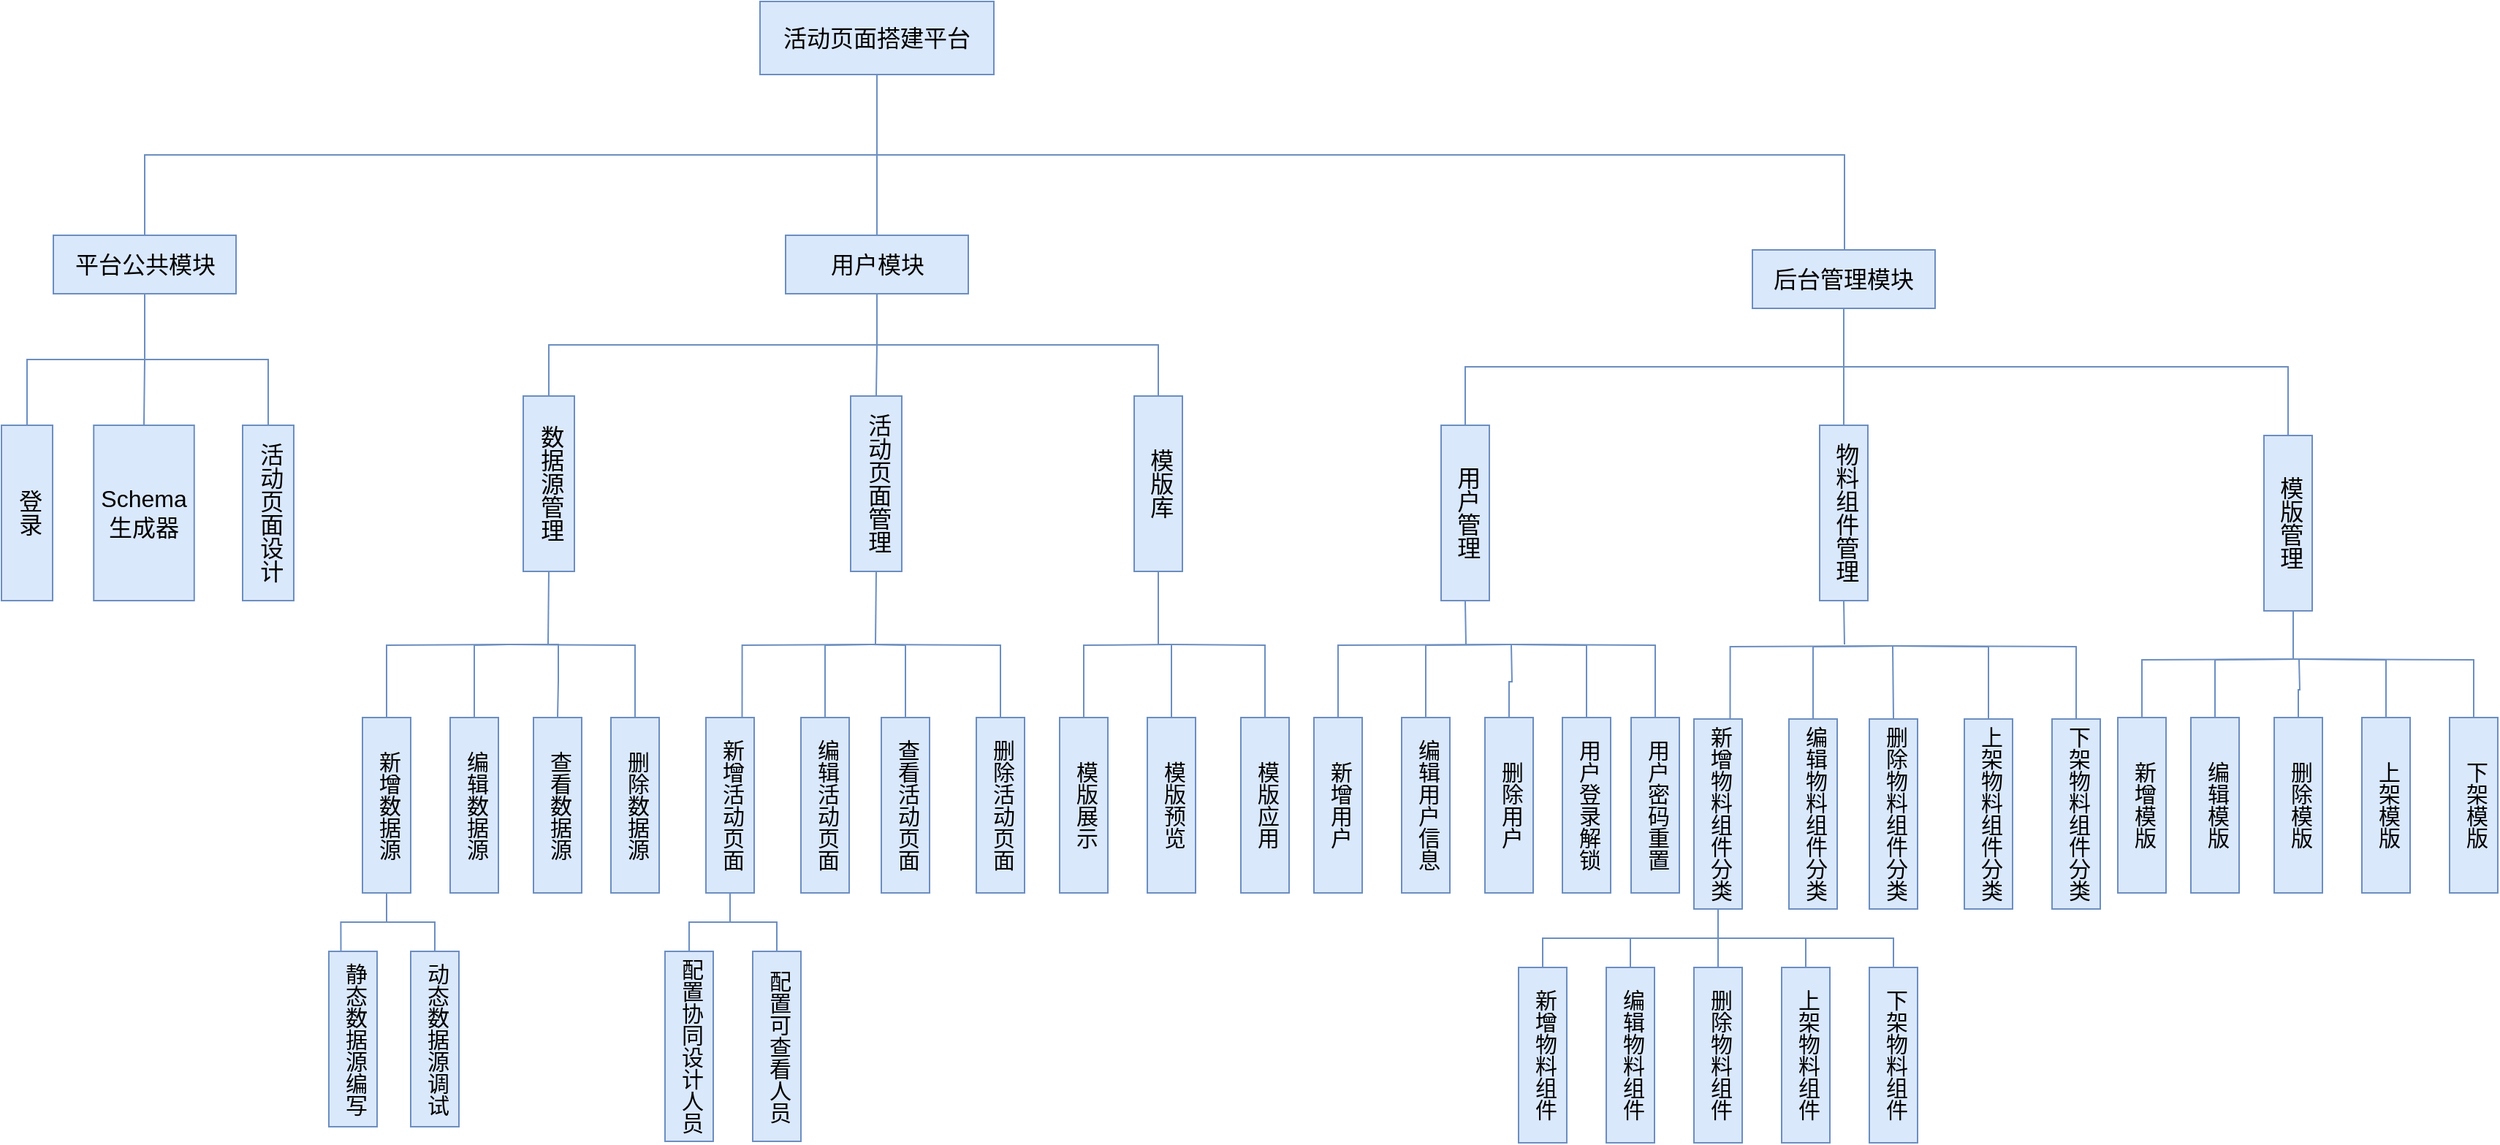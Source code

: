 <mxfile version="24.7.12">
  <diagram name="第 1 页" id="72ZHC42JVb6v5-2pjBy6">
    <mxGraphModel dx="2901" dy="3483" grid="1" gridSize="10" guides="1" tooltips="1" connect="1" arrows="1" fold="1" page="1" pageScale="1" pageWidth="827" pageHeight="1169" math="0" shadow="0">
      <root>
        <mxCell id="0" />
        <mxCell id="1" parent="0" />
        <mxCell id="pIB-OUyVMnTZojbpDNxz-1" style="edgeStyle=orthogonalEdgeStyle;rounded=0;orthogonalLoop=1;jettySize=auto;html=1;exitX=0.5;exitY=1;exitDx=0;exitDy=0;entryX=0.5;entryY=0;entryDx=0;entryDy=0;endArrow=none;endFill=0;fontSize=16;fillColor=#dae8fc;strokeColor=#6c8ebf;" parent="1" source="pIB-OUyVMnTZojbpDNxz-4" target="pIB-OUyVMnTZojbpDNxz-8" edge="1">
          <mxGeometry relative="1" as="geometry" />
        </mxCell>
        <mxCell id="pIB-OUyVMnTZojbpDNxz-2" style="edgeStyle=orthogonalEdgeStyle;rounded=0;orthogonalLoop=1;jettySize=auto;html=1;exitX=0.5;exitY=1;exitDx=0;exitDy=0;endArrow=none;endFill=0;fontSize=16;fillColor=#dae8fc;strokeColor=#6c8ebf;" parent="1" edge="1">
          <mxGeometry relative="1" as="geometry">
            <mxPoint x="441" y="-1995" as="sourcePoint" />
            <mxPoint x="1103" y="-1875" as="targetPoint" />
            <Array as="points">
              <mxPoint x="441" y="-1945" />
              <mxPoint x="1103" y="-1945" />
            </Array>
          </mxGeometry>
        </mxCell>
        <mxCell id="pIB-OUyVMnTZojbpDNxz-3" style="edgeStyle=orthogonalEdgeStyle;rounded=0;orthogonalLoop=1;jettySize=auto;html=1;exitX=0.5;exitY=1;exitDx=0;exitDy=0;entryX=0.5;entryY=0;entryDx=0;entryDy=0;endArrow=none;endFill=0;fontSize=16;fillColor=#dae8fc;strokeColor=#6c8ebf;" parent="1" source="pIB-OUyVMnTZojbpDNxz-4" target="pIB-OUyVMnTZojbpDNxz-17" edge="1">
          <mxGeometry relative="1" as="geometry" />
        </mxCell>
        <mxCell id="pIB-OUyVMnTZojbpDNxz-4" value="&lt;font style=&quot;font-size: 16px;&quot;&gt;活动页面搭建平台&lt;/font&gt;" style="rounded=0;whiteSpace=wrap;html=1;fontSize=16;fillColor=#dae8fc;strokeColor=#6c8ebf;" parent="1" vertex="1">
          <mxGeometry x="361" y="-2050" width="160" height="50" as="geometry" />
        </mxCell>
        <mxCell id="pIB-OUyVMnTZojbpDNxz-5" style="edgeStyle=orthogonalEdgeStyle;rounded=0;orthogonalLoop=1;jettySize=auto;html=1;exitX=0.5;exitY=1;exitDx=0;exitDy=0;entryX=0.5;entryY=0;entryDx=0;entryDy=0;endArrow=none;endFill=0;fontSize=16;fillColor=#dae8fc;strokeColor=#6c8ebf;" parent="1" source="pIB-OUyVMnTZojbpDNxz-8" target="pIB-OUyVMnTZojbpDNxz-18" edge="1">
          <mxGeometry relative="1" as="geometry" />
        </mxCell>
        <mxCell id="pIB-OUyVMnTZojbpDNxz-6" style="edgeStyle=orthogonalEdgeStyle;rounded=0;orthogonalLoop=1;jettySize=auto;html=1;exitX=0.5;exitY=1;exitDx=0;exitDy=0;entryX=0.5;entryY=0;entryDx=0;entryDy=0;endArrow=none;endFill=0;fontSize=16;fillColor=#dae8fc;strokeColor=#6c8ebf;" parent="1" source="pIB-OUyVMnTZojbpDNxz-8" target="pIB-OUyVMnTZojbpDNxz-19" edge="1">
          <mxGeometry relative="1" as="geometry" />
        </mxCell>
        <mxCell id="pIB-OUyVMnTZojbpDNxz-7" style="edgeStyle=orthogonalEdgeStyle;rounded=0;orthogonalLoop=1;jettySize=auto;html=1;exitX=0.5;exitY=1;exitDx=0;exitDy=0;entryX=0.5;entryY=0;entryDx=0;entryDy=0;endArrow=none;endFill=0;fontSize=16;fillColor=#dae8fc;strokeColor=#6c8ebf;" parent="1" source="pIB-OUyVMnTZojbpDNxz-8" target="pIB-OUyVMnTZojbpDNxz-20" edge="1">
          <mxGeometry relative="1" as="geometry" />
        </mxCell>
        <mxCell id="pIB-OUyVMnTZojbpDNxz-8" value="用户模块" style="rounded=0;whiteSpace=wrap;html=1;fontSize=16;fillColor=#dae8fc;strokeColor=#6c8ebf;" parent="1" vertex="1">
          <mxGeometry x="378.5" y="-1890" width="125" height="40" as="geometry" />
        </mxCell>
        <mxCell id="pIB-OUyVMnTZojbpDNxz-9" style="edgeStyle=orthogonalEdgeStyle;rounded=0;orthogonalLoop=1;jettySize=auto;html=1;exitX=0.5;exitY=1;exitDx=0;exitDy=0;entryX=0.5;entryY=0;entryDx=0;entryDy=0;endArrow=none;endFill=0;fontSize=16;fillColor=#dae8fc;strokeColor=#6c8ebf;" parent="1" source="pIB-OUyVMnTZojbpDNxz-12" target="pIB-OUyVMnTZojbpDNxz-22" edge="1">
          <mxGeometry relative="1" as="geometry" />
        </mxCell>
        <mxCell id="pIB-OUyVMnTZojbpDNxz-10" style="edgeStyle=orthogonalEdgeStyle;rounded=0;orthogonalLoop=1;jettySize=auto;html=1;exitX=0.5;exitY=1;exitDx=0;exitDy=0;entryX=0.5;entryY=0;entryDx=0;entryDy=0;endArrow=none;endFill=0;fontSize=16;fillColor=#dae8fc;strokeColor=#6c8ebf;" parent="1" source="pIB-OUyVMnTZojbpDNxz-12" target="pIB-OUyVMnTZojbpDNxz-23" edge="1">
          <mxGeometry relative="1" as="geometry" />
        </mxCell>
        <mxCell id="pIB-OUyVMnTZojbpDNxz-11" style="edgeStyle=orthogonalEdgeStyle;rounded=0;orthogonalLoop=1;jettySize=auto;html=1;exitX=0.5;exitY=1;exitDx=0;exitDy=0;entryX=0.5;entryY=0;entryDx=0;entryDy=0;endArrow=none;endFill=0;fontSize=16;fillColor=#dae8fc;strokeColor=#6c8ebf;" parent="1" source="pIB-OUyVMnTZojbpDNxz-12" target="pIB-OUyVMnTZojbpDNxz-24" edge="1">
          <mxGeometry relative="1" as="geometry">
            <Array as="points">
              <mxPoint x="1103" y="-1800" />
              <mxPoint x="1407" y="-1800" />
            </Array>
          </mxGeometry>
        </mxCell>
        <mxCell id="pIB-OUyVMnTZojbpDNxz-12" value="后台管理模块" style="rounded=0;whiteSpace=wrap;html=1;fontSize=16;fillColor=#dae8fc;strokeColor=#6c8ebf;" parent="1" vertex="1">
          <mxGeometry x="1040" y="-1880" width="125" height="40" as="geometry" />
        </mxCell>
        <mxCell id="pIB-OUyVMnTZojbpDNxz-13" style="edgeStyle=orthogonalEdgeStyle;rounded=0;orthogonalLoop=1;jettySize=auto;html=1;exitX=0.5;exitY=1;exitDx=0;exitDy=0;endArrow=none;endFill=0;fontSize=16;fillColor=#dae8fc;strokeColor=#6c8ebf;" parent="1" source="pIB-OUyVMnTZojbpDNxz-17" target="pIB-OUyVMnTZojbpDNxz-25" edge="1">
          <mxGeometry relative="1" as="geometry" />
        </mxCell>
        <mxCell id="pIB-OUyVMnTZojbpDNxz-14" style="edgeStyle=orthogonalEdgeStyle;rounded=0;orthogonalLoop=1;jettySize=auto;html=1;exitX=0.5;exitY=1;exitDx=0;exitDy=0;entryX=0.5;entryY=0;entryDx=0;entryDy=0;endArrow=none;endFill=0;fontSize=16;fillColor=#dae8fc;strokeColor=#6c8ebf;" parent="1" source="pIB-OUyVMnTZojbpDNxz-17" target="pIB-OUyVMnTZojbpDNxz-26" edge="1">
          <mxGeometry relative="1" as="geometry" />
        </mxCell>
        <mxCell id="pIB-OUyVMnTZojbpDNxz-15" style="edgeStyle=orthogonalEdgeStyle;rounded=0;orthogonalLoop=1;jettySize=auto;html=1;exitX=0.5;exitY=1;exitDx=0;exitDy=0;endArrow=none;endFill=0;fontSize=16;fillColor=#dae8fc;strokeColor=#6c8ebf;" parent="1" source="pIB-OUyVMnTZojbpDNxz-17" target="pIB-OUyVMnTZojbpDNxz-21" edge="1">
          <mxGeometry relative="1" as="geometry" />
        </mxCell>
        <mxCell id="pIB-OUyVMnTZojbpDNxz-17" value="平台公共模块" style="rounded=0;whiteSpace=wrap;html=1;fontSize=16;fillColor=#dae8fc;strokeColor=#6c8ebf;" parent="1" vertex="1">
          <mxGeometry x="-122.5" y="-1890" width="125" height="40" as="geometry" />
        </mxCell>
        <mxCell id="pIB-OUyVMnTZojbpDNxz-62" style="edgeStyle=orthogonalEdgeStyle;rounded=0;orthogonalLoop=1;jettySize=auto;html=1;exitX=0.5;exitY=1;exitDx=0;exitDy=0;endArrow=none;endFill=0;fillColor=#dae8fc;strokeColor=#6c8ebf;" parent="1" source="pIB-OUyVMnTZojbpDNxz-18" edge="1">
          <mxGeometry relative="1" as="geometry">
            <mxPoint x="216" y="-1610" as="targetPoint" />
          </mxGeometry>
        </mxCell>
        <mxCell id="pIB-OUyVMnTZojbpDNxz-18" value="数据源管理" style="rounded=0;whiteSpace=wrap;html=1;verticalAlign=middle;align=center;labelPosition=center;verticalLabelPosition=middle;textDirection=vertical-rl;fontSize=16;fillColor=#dae8fc;strokeColor=#6c8ebf;" parent="1" vertex="1">
          <mxGeometry x="199" y="-1780" width="35" height="120" as="geometry" />
        </mxCell>
        <mxCell id="pIB-OUyVMnTZojbpDNxz-61" style="edgeStyle=orthogonalEdgeStyle;rounded=0;orthogonalLoop=1;jettySize=auto;html=1;exitX=0.5;exitY=1;exitDx=0;exitDy=0;endArrow=none;endFill=0;fillColor=#dae8fc;strokeColor=#6c8ebf;" parent="1" source="pIB-OUyVMnTZojbpDNxz-19" edge="1">
          <mxGeometry relative="1" as="geometry">
            <mxPoint x="440" y="-1610" as="targetPoint" />
          </mxGeometry>
        </mxCell>
        <mxCell id="pIB-OUyVMnTZojbpDNxz-19" value="活动页面管理" style="rounded=0;whiteSpace=wrap;html=1;verticalAlign=middle;align=center;labelPosition=center;verticalLabelPosition=middle;textDirection=vertical-rl;strokeWidth=1;fontSize=16;fillColor=#dae8fc;strokeColor=#6c8ebf;" parent="1" vertex="1">
          <mxGeometry x="423" y="-1780" width="35" height="120" as="geometry" />
        </mxCell>
        <mxCell id="pIB-OUyVMnTZojbpDNxz-64" style="edgeStyle=orthogonalEdgeStyle;rounded=0;orthogonalLoop=1;jettySize=auto;html=1;exitX=0.5;exitY=1;exitDx=0;exitDy=0;entryX=0.5;entryY=0;entryDx=0;entryDy=0;endArrow=none;endFill=0;fillColor=#dae8fc;strokeColor=#6c8ebf;" parent="1" source="pIB-OUyVMnTZojbpDNxz-20" target="pIB-OUyVMnTZojbpDNxz-56" edge="1">
          <mxGeometry relative="1" as="geometry" />
        </mxCell>
        <mxCell id="pIB-OUyVMnTZojbpDNxz-20" value="模版库" style="rounded=0;whiteSpace=wrap;html=1;verticalAlign=middle;align=center;labelPosition=center;verticalLabelPosition=middle;textDirection=vertical-rl;spacing=0;fontSize=16;fillColor=#dae8fc;strokeColor=#6c8ebf;" parent="1" vertex="1">
          <mxGeometry x="617" y="-1780" width="33" height="120" as="geometry" />
        </mxCell>
        <mxCell id="pIB-OUyVMnTZojbpDNxz-21" value="活动页面设计" style="rounded=0;whiteSpace=wrap;html=1;verticalAlign=middle;align=center;labelPosition=center;verticalLabelPosition=middle;textDirection=vertical-rl;fontSize=16;fillColor=#dae8fc;strokeColor=#6c8ebf;" parent="1" vertex="1">
          <mxGeometry x="7" y="-1760" width="35" height="120" as="geometry" />
        </mxCell>
        <mxCell id="pIB-OUyVMnTZojbpDNxz-105" style="edgeStyle=orthogonalEdgeStyle;rounded=0;orthogonalLoop=1;jettySize=auto;html=1;exitX=0.5;exitY=1;exitDx=0;exitDy=0;endArrow=none;endFill=0;fillColor=#dae8fc;strokeColor=#6c8ebf;" parent="1" source="pIB-OUyVMnTZojbpDNxz-22" edge="1">
          <mxGeometry relative="1" as="geometry">
            <mxPoint x="844" y="-1610" as="targetPoint" />
          </mxGeometry>
        </mxCell>
        <mxCell id="pIB-OUyVMnTZojbpDNxz-22" value="用户管理" style="rounded=0;whiteSpace=wrap;html=1;verticalAlign=middle;align=center;labelPosition=center;verticalLabelPosition=middle;textDirection=vertical-rl;spacing=0;fontSize=16;fillColor=#dae8fc;strokeColor=#6c8ebf;" parent="1" vertex="1">
          <mxGeometry x="827" y="-1760" width="33" height="120" as="geometry" />
        </mxCell>
        <mxCell id="pIB-OUyVMnTZojbpDNxz-106" style="edgeStyle=orthogonalEdgeStyle;rounded=0;orthogonalLoop=1;jettySize=auto;html=1;exitX=0.5;exitY=1;exitDx=0;exitDy=0;endArrow=none;endFill=0;fillColor=#dae8fc;strokeColor=#6c8ebf;" parent="1" source="pIB-OUyVMnTZojbpDNxz-23" edge="1">
          <mxGeometry relative="1" as="geometry">
            <mxPoint x="1103" y="-1610" as="targetPoint" />
          </mxGeometry>
        </mxCell>
        <mxCell id="pIB-OUyVMnTZojbpDNxz-23" value="物料组件管理" style="rounded=0;whiteSpace=wrap;html=1;verticalAlign=middle;align=center;labelPosition=center;verticalLabelPosition=middle;textDirection=vertical-rl;spacing=0;fontSize=16;fillColor=#dae8fc;strokeColor=#6c8ebf;" parent="1" vertex="1">
          <mxGeometry x="1086" y="-1760" width="33" height="120" as="geometry" />
        </mxCell>
        <mxCell id="pIB-OUyVMnTZojbpDNxz-107" style="edgeStyle=orthogonalEdgeStyle;rounded=0;orthogonalLoop=1;jettySize=auto;html=1;exitX=0.5;exitY=1;exitDx=0;exitDy=0;endArrow=none;endFill=0;fillColor=#dae8fc;strokeColor=#6c8ebf;" parent="1" source="pIB-OUyVMnTZojbpDNxz-24" edge="1">
          <mxGeometry relative="1" as="geometry">
            <mxPoint x="1410" y="-1600" as="targetPoint" />
          </mxGeometry>
        </mxCell>
        <mxCell id="pIB-OUyVMnTZojbpDNxz-24" value="模版管理" style="rounded=0;whiteSpace=wrap;html=1;verticalAlign=middle;align=center;labelPosition=center;verticalLabelPosition=middle;textDirection=vertical-rl;spacing=0;fontSize=16;fillColor=#dae8fc;strokeColor=#6c8ebf;" parent="1" vertex="1">
          <mxGeometry x="1390" y="-1753" width="33" height="120" as="geometry" />
        </mxCell>
        <mxCell id="pIB-OUyVMnTZojbpDNxz-25" value="Schema&lt;div style=&quot;font-size: 16px;&quot;&gt;生成器&lt;/div&gt;" style="rounded=0;whiteSpace=wrap;html=1;verticalAlign=middle;align=center;labelPosition=center;verticalLabelPosition=middle;textDirection=rtl;fontSize=16;fillColor=#dae8fc;strokeColor=#6c8ebf;" parent="1" vertex="1">
          <mxGeometry x="-94.87" y="-1760" width="68.75" height="120" as="geometry" />
        </mxCell>
        <mxCell id="pIB-OUyVMnTZojbpDNxz-26" value="登录" style="rounded=0;whiteSpace=wrap;html=1;verticalAlign=middle;align=center;labelPosition=center;verticalLabelPosition=middle;textDirection=vertical-rl;fontSize=16;fillColor=#dae8fc;strokeColor=#6c8ebf;" parent="1" vertex="1">
          <mxGeometry x="-158" y="-1760" width="35" height="120" as="geometry" />
        </mxCell>
        <mxCell id="pIB-OUyVMnTZojbpDNxz-28" style="edgeStyle=orthogonalEdgeStyle;rounded=0;orthogonalLoop=1;jettySize=auto;html=1;exitX=0.5;exitY=1;exitDx=0;exitDy=0;entryX=0.5;entryY=0;entryDx=0;entryDy=0;endArrow=none;endFill=0;fontSize=15;fillColor=#dae8fc;strokeColor=#6c8ebf;" parent="1" target="pIB-OUyVMnTZojbpDNxz-40" edge="1">
          <mxGeometry relative="1" as="geometry">
            <mxPoint x="189" y="-1610" as="sourcePoint" />
          </mxGeometry>
        </mxCell>
        <mxCell id="pIB-OUyVMnTZojbpDNxz-29" style="edgeStyle=orthogonalEdgeStyle;rounded=0;orthogonalLoop=1;jettySize=auto;html=1;exitX=0.5;exitY=1;exitDx=0;exitDy=0;entryX=0.5;entryY=0;entryDx=0;entryDy=0;endArrow=none;endFill=0;fontSize=15;fillColor=#dae8fc;strokeColor=#6c8ebf;" parent="1" target="pIB-OUyVMnTZojbpDNxz-41" edge="1">
          <mxGeometry relative="1" as="geometry">
            <mxPoint x="189" y="-1610" as="sourcePoint" />
          </mxGeometry>
        </mxCell>
        <mxCell id="pIB-OUyVMnTZojbpDNxz-30" style="edgeStyle=orthogonalEdgeStyle;rounded=0;orthogonalLoop=1;jettySize=auto;html=1;exitX=0.5;exitY=1;exitDx=0;exitDy=0;entryX=0.5;entryY=0;entryDx=0;entryDy=0;endArrow=none;endFill=0;fontSize=15;fillColor=#dae8fc;strokeColor=#6c8ebf;" parent="1" target="pIB-OUyVMnTZojbpDNxz-42" edge="1">
          <mxGeometry relative="1" as="geometry">
            <Array as="points">
              <mxPoint x="223" y="-1610" />
              <mxPoint x="223" y="-1585" />
            </Array>
            <mxPoint x="189" y="-1610" as="sourcePoint" />
          </mxGeometry>
        </mxCell>
        <mxCell id="pIB-OUyVMnTZojbpDNxz-31" style="edgeStyle=orthogonalEdgeStyle;rounded=0;orthogonalLoop=1;jettySize=auto;html=1;exitX=0.5;exitY=1;exitDx=0;exitDy=0;entryX=0.5;entryY=0;entryDx=0;entryDy=0;endArrow=none;endFill=0;fontSize=15;fillColor=#dae8fc;strokeColor=#6c8ebf;" parent="1" target="pIB-OUyVMnTZojbpDNxz-43" edge="1">
          <mxGeometry relative="1" as="geometry">
            <mxPoint x="189" y="-1610" as="sourcePoint" />
          </mxGeometry>
        </mxCell>
        <mxCell id="pIB-OUyVMnTZojbpDNxz-32" style="edgeStyle=orthogonalEdgeStyle;rounded=0;orthogonalLoop=1;jettySize=auto;html=1;exitX=0.5;exitY=1;exitDx=0;exitDy=0;entryX=0.75;entryY=0;entryDx=0;entryDy=0;endArrow=none;endFill=0;fontSize=15;fillColor=#dae8fc;strokeColor=#6c8ebf;" parent="1" target="pIB-OUyVMnTZojbpDNxz-48" edge="1">
          <mxGeometry relative="1" as="geometry">
            <mxPoint x="437" y="-1610" as="sourcePoint" />
          </mxGeometry>
        </mxCell>
        <mxCell id="pIB-OUyVMnTZojbpDNxz-33" style="edgeStyle=orthogonalEdgeStyle;rounded=0;orthogonalLoop=1;jettySize=auto;html=1;exitX=0.5;exitY=1;exitDx=0;exitDy=0;entryX=0.5;entryY=0;entryDx=0;entryDy=0;endArrow=none;endFill=0;fontSize=15;fillColor=#dae8fc;strokeColor=#6c8ebf;" parent="1" target="pIB-OUyVMnTZojbpDNxz-49" edge="1">
          <mxGeometry relative="1" as="geometry">
            <mxPoint x="437" y="-1610" as="sourcePoint" />
          </mxGeometry>
        </mxCell>
        <mxCell id="pIB-OUyVMnTZojbpDNxz-34" style="edgeStyle=orthogonalEdgeStyle;rounded=0;orthogonalLoop=1;jettySize=auto;html=1;exitX=0.5;exitY=1;exitDx=0;exitDy=0;entryX=0.5;entryY=0;entryDx=0;entryDy=0;endArrow=none;endFill=0;fontSize=15;fillColor=#dae8fc;strokeColor=#6c8ebf;" parent="1" target="pIB-OUyVMnTZojbpDNxz-50" edge="1">
          <mxGeometry relative="1" as="geometry">
            <mxPoint x="437" y="-1610" as="sourcePoint" />
          </mxGeometry>
        </mxCell>
        <mxCell id="pIB-OUyVMnTZojbpDNxz-35" style="edgeStyle=orthogonalEdgeStyle;rounded=0;orthogonalLoop=1;jettySize=auto;html=1;exitX=0.5;exitY=1;exitDx=0;exitDy=0;entryX=0.5;entryY=0;entryDx=0;entryDy=0;endArrow=none;endFill=0;fontSize=15;fillColor=#dae8fc;strokeColor=#6c8ebf;" parent="1" target="pIB-OUyVMnTZojbpDNxz-51" edge="1">
          <mxGeometry relative="1" as="geometry">
            <mxPoint x="437" y="-1610" as="sourcePoint" />
          </mxGeometry>
        </mxCell>
        <mxCell id="pIB-OUyVMnTZojbpDNxz-36" style="edgeStyle=orthogonalEdgeStyle;rounded=0;orthogonalLoop=1;jettySize=auto;html=1;exitX=0.5;exitY=1;exitDx=0;exitDy=0;endArrow=none;endFill=0;fontSize=15;fillColor=#dae8fc;strokeColor=#6c8ebf;" parent="1" target="pIB-OUyVMnTZojbpDNxz-54" edge="1">
          <mxGeometry relative="1" as="geometry">
            <mxPoint x="643" y="-1610" as="sourcePoint" />
          </mxGeometry>
        </mxCell>
        <mxCell id="pIB-OUyVMnTZojbpDNxz-37" style="edgeStyle=orthogonalEdgeStyle;rounded=0;orthogonalLoop=1;jettySize=auto;html=1;exitX=0.5;exitY=1;exitDx=0;exitDy=0;entryX=0.5;entryY=0;entryDx=0;entryDy=0;endArrow=none;endFill=0;fontSize=15;fillColor=#dae8fc;strokeColor=#6c8ebf;" parent="1" target="pIB-OUyVMnTZojbpDNxz-55" edge="1">
          <mxGeometry relative="1" as="geometry">
            <mxPoint x="643" y="-1610" as="sourcePoint" />
          </mxGeometry>
        </mxCell>
        <mxCell id="pIB-OUyVMnTZojbpDNxz-38" style="edgeStyle=orthogonalEdgeStyle;rounded=0;orthogonalLoop=1;jettySize=auto;html=1;exitX=0.5;exitY=1;exitDx=0;exitDy=0;entryX=0.25;entryY=0;entryDx=0;entryDy=0;endArrow=none;endFill=0;fontSize=15;fillColor=#dae8fc;strokeColor=#6c8ebf;" parent="1" source="pIB-OUyVMnTZojbpDNxz-40" target="pIB-OUyVMnTZojbpDNxz-44" edge="1">
          <mxGeometry relative="1" as="geometry">
            <Array as="points">
              <mxPoint x="106" y="-1420" />
              <mxPoint x="74" y="-1420" />
            </Array>
          </mxGeometry>
        </mxCell>
        <mxCell id="pIB-OUyVMnTZojbpDNxz-39" style="edgeStyle=orthogonalEdgeStyle;rounded=0;orthogonalLoop=1;jettySize=auto;html=1;exitX=0.5;exitY=1;exitDx=0;exitDy=0;endArrow=none;endFill=0;fontSize=15;fillColor=#dae8fc;strokeColor=#6c8ebf;" parent="1" source="pIB-OUyVMnTZojbpDNxz-40" target="pIB-OUyVMnTZojbpDNxz-45" edge="1">
          <mxGeometry relative="1" as="geometry" />
        </mxCell>
        <mxCell id="pIB-OUyVMnTZojbpDNxz-40" value="新增数据源" style="rounded=0;whiteSpace=wrap;html=1;verticalAlign=middle;align=center;labelPosition=center;verticalLabelPosition=middle;textDirection=vertical-rl;spacing=0;fontSize=15;fillColor=#dae8fc;strokeColor=#6c8ebf;" parent="1" vertex="1">
          <mxGeometry x="89" y="-1560" width="33" height="120" as="geometry" />
        </mxCell>
        <mxCell id="pIB-OUyVMnTZojbpDNxz-41" value="编辑数据源" style="rounded=0;whiteSpace=wrap;html=1;verticalAlign=middle;align=center;labelPosition=center;verticalLabelPosition=middle;textDirection=vertical-rl;spacing=0;fontSize=15;fillColor=#dae8fc;strokeColor=#6c8ebf;" parent="1" vertex="1">
          <mxGeometry x="149" y="-1560" width="33" height="120" as="geometry" />
        </mxCell>
        <mxCell id="pIB-OUyVMnTZojbpDNxz-42" value="查看数据源" style="rounded=0;whiteSpace=wrap;html=1;verticalAlign=middle;align=center;labelPosition=center;verticalLabelPosition=middle;textDirection=vertical-rl;spacing=0;fontSize=15;fillColor=#dae8fc;strokeColor=#6c8ebf;" parent="1" vertex="1">
          <mxGeometry x="206" y="-1560" width="33" height="120" as="geometry" />
        </mxCell>
        <mxCell id="pIB-OUyVMnTZojbpDNxz-43" value="删除数据源" style="rounded=0;whiteSpace=wrap;html=1;verticalAlign=middle;align=center;labelPosition=center;verticalLabelPosition=middle;textDirection=vertical-rl;spacing=0;fontSize=15;fillColor=#dae8fc;strokeColor=#6c8ebf;" parent="1" vertex="1">
          <mxGeometry x="259" y="-1560" width="33" height="120" as="geometry" />
        </mxCell>
        <mxCell id="pIB-OUyVMnTZojbpDNxz-44" value="静态数据源编写" style="rounded=0;whiteSpace=wrap;html=1;verticalAlign=middle;align=center;labelPosition=center;verticalLabelPosition=middle;textDirection=vertical-rl;spacing=0;fontSize=15;fillColor=#dae8fc;strokeColor=#6c8ebf;" parent="1" vertex="1">
          <mxGeometry x="66" y="-1400" width="33" height="120" as="geometry" />
        </mxCell>
        <mxCell id="pIB-OUyVMnTZojbpDNxz-45" value="动态数据源调试" style="rounded=0;whiteSpace=wrap;html=1;verticalAlign=middle;align=center;labelPosition=center;verticalLabelPosition=middle;textDirection=vertical-rl;spacing=0;fontSize=15;fillColor=#dae8fc;strokeColor=#6c8ebf;" parent="1" vertex="1">
          <mxGeometry x="122" y="-1400" width="33" height="120" as="geometry" />
        </mxCell>
        <mxCell id="pIB-OUyVMnTZojbpDNxz-46" style="edgeStyle=orthogonalEdgeStyle;rounded=0;orthogonalLoop=1;jettySize=auto;html=1;exitX=0.5;exitY=1;exitDx=0;exitDy=0;entryX=0.5;entryY=0;entryDx=0;entryDy=0;endArrow=none;endFill=0;fontSize=15;fillColor=#dae8fc;strokeColor=#6c8ebf;" parent="1" source="pIB-OUyVMnTZojbpDNxz-48" target="pIB-OUyVMnTZojbpDNxz-52" edge="1">
          <mxGeometry relative="1" as="geometry" />
        </mxCell>
        <mxCell id="pIB-OUyVMnTZojbpDNxz-47" style="edgeStyle=orthogonalEdgeStyle;rounded=0;orthogonalLoop=1;jettySize=auto;html=1;exitX=0.5;exitY=1;exitDx=0;exitDy=0;entryX=0.5;entryY=0;entryDx=0;entryDy=0;endArrow=none;endFill=0;fontSize=15;fillColor=#dae8fc;strokeColor=#6c8ebf;" parent="1" source="pIB-OUyVMnTZojbpDNxz-48" target="pIB-OUyVMnTZojbpDNxz-53" edge="1">
          <mxGeometry relative="1" as="geometry" />
        </mxCell>
        <mxCell id="pIB-OUyVMnTZojbpDNxz-48" value="新增活动页面" style="rounded=0;whiteSpace=wrap;html=1;verticalAlign=middle;align=center;labelPosition=center;verticalLabelPosition=middle;textDirection=vertical-rl;spacing=0;fontSize=15;fillColor=#dae8fc;strokeColor=#6c8ebf;" parent="1" vertex="1">
          <mxGeometry x="324" y="-1560" width="33" height="120" as="geometry" />
        </mxCell>
        <mxCell id="pIB-OUyVMnTZojbpDNxz-49" value="编辑活动页面" style="rounded=0;whiteSpace=wrap;html=1;verticalAlign=middle;align=center;labelPosition=center;verticalLabelPosition=middle;textDirection=vertical-rl;spacing=0;fontSize=15;fillColor=#dae8fc;strokeColor=#6c8ebf;" parent="1" vertex="1">
          <mxGeometry x="389" y="-1560" width="33" height="120" as="geometry" />
        </mxCell>
        <mxCell id="pIB-OUyVMnTZojbpDNxz-50" value="查看活动页面" style="rounded=0;whiteSpace=wrap;html=1;verticalAlign=middle;align=center;labelPosition=center;verticalLabelPosition=middle;textDirection=vertical-rl;spacing=0;fontSize=15;fillColor=#dae8fc;strokeColor=#6c8ebf;" parent="1" vertex="1">
          <mxGeometry x="444" y="-1560" width="33" height="120" as="geometry" />
        </mxCell>
        <mxCell id="pIB-OUyVMnTZojbpDNxz-51" value="删除活动页面" style="rounded=0;whiteSpace=wrap;html=1;verticalAlign=middle;align=center;labelPosition=center;verticalLabelPosition=middle;textDirection=vertical-rl;spacing=0;fontSize=15;fillColor=#dae8fc;strokeColor=#6c8ebf;" parent="1" vertex="1">
          <mxGeometry x="509" y="-1560" width="33" height="120" as="geometry" />
        </mxCell>
        <mxCell id="pIB-OUyVMnTZojbpDNxz-52" value="配置协同设计人员" style="rounded=0;whiteSpace=wrap;html=1;verticalAlign=middle;align=center;labelPosition=center;verticalLabelPosition=middle;textDirection=vertical-rl;spacing=0;fontSize=15;fillColor=#dae8fc;strokeColor=#6c8ebf;" parent="1" vertex="1">
          <mxGeometry x="296" y="-1400" width="33" height="130" as="geometry" />
        </mxCell>
        <mxCell id="pIB-OUyVMnTZojbpDNxz-53" value="配置可查看人员" style="rounded=0;whiteSpace=wrap;html=1;verticalAlign=middle;align=center;labelPosition=center;verticalLabelPosition=middle;textDirection=vertical-rl;spacing=0;fontSize=15;fillColor=#dae8fc;strokeColor=#6c8ebf;" parent="1" vertex="1">
          <mxGeometry x="356" y="-1400" width="33" height="130" as="geometry" />
        </mxCell>
        <mxCell id="pIB-OUyVMnTZojbpDNxz-54" value="模版展示" style="rounded=0;whiteSpace=wrap;html=1;verticalAlign=middle;align=center;labelPosition=center;verticalLabelPosition=middle;textDirection=vertical-rl;spacing=0;fontSize=15;fillColor=#dae8fc;strokeColor=#6c8ebf;" parent="1" vertex="1">
          <mxGeometry x="566" y="-1560" width="33" height="120" as="geometry" />
        </mxCell>
        <mxCell id="pIB-OUyVMnTZojbpDNxz-55" value="模版应用" style="rounded=0;whiteSpace=wrap;html=1;verticalAlign=middle;align=center;labelPosition=center;verticalLabelPosition=middle;textDirection=vertical-rl;spacing=0;fontSize=15;fillColor=#dae8fc;strokeColor=#6c8ebf;" parent="1" vertex="1">
          <mxGeometry x="690" y="-1560" width="33" height="120" as="geometry" />
        </mxCell>
        <mxCell id="pIB-OUyVMnTZojbpDNxz-56" value="模版预览" style="rounded=0;whiteSpace=wrap;html=1;verticalAlign=middle;align=center;labelPosition=center;verticalLabelPosition=middle;textDirection=vertical-rl;spacing=0;fontSize=15;fillColor=#dae8fc;strokeColor=#6c8ebf;" parent="1" vertex="1">
          <mxGeometry x="626" y="-1560" width="33" height="120" as="geometry" />
        </mxCell>
        <mxCell id="pIB-OUyVMnTZojbpDNxz-65" style="edgeStyle=orthogonalEdgeStyle;rounded=0;orthogonalLoop=1;jettySize=auto;html=1;exitX=0.5;exitY=1;exitDx=0;exitDy=0;entryX=0.5;entryY=0;entryDx=0;entryDy=0;endArrow=none;endFill=0;fontSize=15;fillColor=#dae8fc;strokeColor=#6c8ebf;" parent="1" target="pIB-OUyVMnTZojbpDNxz-80" edge="1">
          <mxGeometry relative="1" as="geometry">
            <mxPoint x="875" y="-1610" as="sourcePoint" />
          </mxGeometry>
        </mxCell>
        <mxCell id="pIB-OUyVMnTZojbpDNxz-66" style="edgeStyle=orthogonalEdgeStyle;rounded=0;orthogonalLoop=1;jettySize=auto;html=1;exitX=0.5;exitY=1;exitDx=0;exitDy=0;entryX=0.5;entryY=0;entryDx=0;entryDy=0;endArrow=none;endFill=0;fontSize=15;fillColor=#dae8fc;strokeColor=#6c8ebf;" parent="1" target="pIB-OUyVMnTZojbpDNxz-81" edge="1">
          <mxGeometry relative="1" as="geometry">
            <mxPoint x="875" y="-1610" as="sourcePoint" />
          </mxGeometry>
        </mxCell>
        <mxCell id="pIB-OUyVMnTZojbpDNxz-67" style="edgeStyle=orthogonalEdgeStyle;rounded=0;orthogonalLoop=1;jettySize=auto;html=1;exitX=0.5;exitY=1;exitDx=0;exitDy=0;entryX=0.5;entryY=0;entryDx=0;entryDy=0;endArrow=none;endFill=0;fontSize=15;fillColor=#dae8fc;strokeColor=#6c8ebf;" parent="1" target="pIB-OUyVMnTZojbpDNxz-83" edge="1">
          <mxGeometry relative="1" as="geometry">
            <mxPoint x="875" y="-1610" as="sourcePoint" />
          </mxGeometry>
        </mxCell>
        <mxCell id="pIB-OUyVMnTZojbpDNxz-68" style="edgeStyle=orthogonalEdgeStyle;rounded=0;orthogonalLoop=1;jettySize=auto;html=1;exitX=0.5;exitY=1;exitDx=0;exitDy=0;entryX=0.5;entryY=0;entryDx=0;entryDy=0;endArrow=none;endFill=0;fontSize=15;fillColor=#dae8fc;strokeColor=#6c8ebf;" parent="1" target="pIB-OUyVMnTZojbpDNxz-82" edge="1">
          <mxGeometry relative="1" as="geometry">
            <mxPoint x="875" y="-1610" as="sourcePoint" />
          </mxGeometry>
        </mxCell>
        <mxCell id="pIB-OUyVMnTZojbpDNxz-69" style="edgeStyle=orthogonalEdgeStyle;rounded=0;orthogonalLoop=1;jettySize=auto;html=1;exitX=0.5;exitY=1;exitDx=0;exitDy=0;entryX=0.5;entryY=0;entryDx=0;entryDy=0;endArrow=none;endFill=0;fontSize=15;fillColor=#dae8fc;strokeColor=#6c8ebf;" parent="1" target="pIB-OUyVMnTZojbpDNxz-98" edge="1">
          <mxGeometry relative="1" as="geometry">
            <mxPoint x="875" y="-1610" as="sourcePoint" />
          </mxGeometry>
        </mxCell>
        <mxCell id="pIB-OUyVMnTZojbpDNxz-70" style="edgeStyle=orthogonalEdgeStyle;rounded=0;orthogonalLoop=1;jettySize=auto;html=1;exitX=0.5;exitY=1;exitDx=0;exitDy=0;entryX=0.75;entryY=0;entryDx=0;entryDy=0;endArrow=none;endFill=0;fontSize=15;fillColor=#dae8fc;strokeColor=#6c8ebf;" parent="1" target="pIB-OUyVMnTZojbpDNxz-89" edge="1">
          <mxGeometry relative="1" as="geometry">
            <mxPoint x="1136" y="-1609" as="sourcePoint" />
          </mxGeometry>
        </mxCell>
        <mxCell id="pIB-OUyVMnTZojbpDNxz-71" style="edgeStyle=orthogonalEdgeStyle;rounded=0;orthogonalLoop=1;jettySize=auto;html=1;exitX=0.5;exitY=1;exitDx=0;exitDy=0;entryX=0.5;entryY=0;entryDx=0;entryDy=0;endArrow=none;endFill=0;fontSize=15;fillColor=#dae8fc;strokeColor=#6c8ebf;" parent="1" target="pIB-OUyVMnTZojbpDNxz-90" edge="1">
          <mxGeometry relative="1" as="geometry">
            <mxPoint x="1136" y="-1609" as="sourcePoint" />
          </mxGeometry>
        </mxCell>
        <mxCell id="pIB-OUyVMnTZojbpDNxz-72" style="edgeStyle=orthogonalEdgeStyle;rounded=0;orthogonalLoop=1;jettySize=auto;html=1;exitX=0.5;exitY=1;exitDx=0;exitDy=0;entryX=0.5;entryY=0;entryDx=0;entryDy=0;endArrow=none;endFill=0;fontSize=15;fillColor=#dae8fc;strokeColor=#6c8ebf;" parent="1" target="pIB-OUyVMnTZojbpDNxz-91" edge="1">
          <mxGeometry relative="1" as="geometry">
            <mxPoint x="1136" y="-1609" as="sourcePoint" />
          </mxGeometry>
        </mxCell>
        <mxCell id="pIB-OUyVMnTZojbpDNxz-73" style="edgeStyle=orthogonalEdgeStyle;rounded=0;orthogonalLoop=1;jettySize=auto;html=1;exitX=0.5;exitY=1;exitDx=0;exitDy=0;entryX=0.5;entryY=0;entryDx=0;entryDy=0;endArrow=none;endFill=0;fontSize=15;fillColor=#dae8fc;strokeColor=#6c8ebf;" parent="1" target="pIB-OUyVMnTZojbpDNxz-92" edge="1">
          <mxGeometry relative="1" as="geometry">
            <mxPoint x="1136" y="-1609" as="sourcePoint" />
          </mxGeometry>
        </mxCell>
        <mxCell id="pIB-OUyVMnTZojbpDNxz-74" style="edgeStyle=orthogonalEdgeStyle;rounded=0;orthogonalLoop=1;jettySize=auto;html=1;exitX=0.5;exitY=1;exitDx=0;exitDy=0;entryX=0.5;entryY=0;entryDx=0;entryDy=0;endArrow=none;endFill=0;fontSize=15;fillColor=#dae8fc;strokeColor=#6c8ebf;" parent="1" target="pIB-OUyVMnTZojbpDNxz-93" edge="1">
          <mxGeometry relative="1" as="geometry">
            <mxPoint x="1136" y="-1609" as="sourcePoint" />
          </mxGeometry>
        </mxCell>
        <mxCell id="pIB-OUyVMnTZojbpDNxz-75" style="edgeStyle=orthogonalEdgeStyle;rounded=0;orthogonalLoop=1;jettySize=auto;html=1;exitX=0.5;exitY=1;exitDx=0;exitDy=0;endArrow=none;endFill=0;fontSize=15;fillColor=#dae8fc;strokeColor=#6c8ebf;" parent="1" target="pIB-OUyVMnTZojbpDNxz-96" edge="1">
          <mxGeometry relative="1" as="geometry">
            <mxPoint x="1414" y="-1600" as="sourcePoint" />
          </mxGeometry>
        </mxCell>
        <mxCell id="pIB-OUyVMnTZojbpDNxz-76" style="edgeStyle=orthogonalEdgeStyle;rounded=0;orthogonalLoop=1;jettySize=auto;html=1;exitX=0.5;exitY=1;exitDx=0;exitDy=0;entryX=0.5;entryY=0;entryDx=0;entryDy=0;endArrow=none;endFill=0;fontSize=15;fillColor=#dae8fc;strokeColor=#6c8ebf;" parent="1" target="pIB-OUyVMnTZojbpDNxz-97" edge="1">
          <mxGeometry relative="1" as="geometry">
            <mxPoint x="1414" y="-1600" as="sourcePoint" />
          </mxGeometry>
        </mxCell>
        <mxCell id="pIB-OUyVMnTZojbpDNxz-77" style="edgeStyle=orthogonalEdgeStyle;rounded=0;orthogonalLoop=1;jettySize=auto;html=1;exitX=0.5;exitY=1;exitDx=0;exitDy=0;entryX=0.5;entryY=0;entryDx=0;entryDy=0;endArrow=none;endFill=0;fontSize=15;fillColor=#dae8fc;strokeColor=#6c8ebf;" parent="1" target="pIB-OUyVMnTZojbpDNxz-102" edge="1">
          <mxGeometry relative="1" as="geometry">
            <mxPoint x="1414" y="-1600" as="sourcePoint" />
          </mxGeometry>
        </mxCell>
        <mxCell id="pIB-OUyVMnTZojbpDNxz-78" style="edgeStyle=orthogonalEdgeStyle;rounded=0;orthogonalLoop=1;jettySize=auto;html=1;exitX=0.5;exitY=1;exitDx=0;exitDy=0;entryX=0.5;entryY=0;entryDx=0;entryDy=0;endArrow=none;endFill=0;fontSize=15;fillColor=#dae8fc;strokeColor=#6c8ebf;" parent="1" target="pIB-OUyVMnTZojbpDNxz-103" edge="1">
          <mxGeometry relative="1" as="geometry">
            <mxPoint x="1414" y="-1600" as="sourcePoint" />
          </mxGeometry>
        </mxCell>
        <mxCell id="pIB-OUyVMnTZojbpDNxz-79" style="edgeStyle=orthogonalEdgeStyle;rounded=0;orthogonalLoop=1;jettySize=auto;html=1;exitX=0.5;exitY=1;exitDx=0;exitDy=0;entryX=0.5;entryY=0;entryDx=0;entryDy=0;endArrow=none;endFill=0;fontSize=15;fillColor=#dae8fc;strokeColor=#6c8ebf;" parent="1" target="pIB-OUyVMnTZojbpDNxz-104" edge="1">
          <mxGeometry relative="1" as="geometry">
            <mxPoint x="1414" y="-1600" as="sourcePoint" />
          </mxGeometry>
        </mxCell>
        <mxCell id="pIB-OUyVMnTZojbpDNxz-80" value="新增用户" style="rounded=0;whiteSpace=wrap;html=1;verticalAlign=middle;align=center;labelPosition=center;verticalLabelPosition=middle;textDirection=vertical-rl;spacing=0;fontSize=15;fillColor=#dae8fc;strokeColor=#6c8ebf;" parent="1" vertex="1">
          <mxGeometry x="740" y="-1560" width="33" height="120" as="geometry" />
        </mxCell>
        <mxCell id="pIB-OUyVMnTZojbpDNxz-81" value="编辑用户信息" style="rounded=0;whiteSpace=wrap;html=1;verticalAlign=middle;align=center;labelPosition=center;verticalLabelPosition=middle;textDirection=vertical-rl;spacing=0;fontSize=15;fillColor=#dae8fc;strokeColor=#6c8ebf;" parent="1" vertex="1">
          <mxGeometry x="800" y="-1560" width="33" height="120" as="geometry" />
        </mxCell>
        <mxCell id="pIB-OUyVMnTZojbpDNxz-82" value="删除用户" style="rounded=0;whiteSpace=wrap;html=1;verticalAlign=middle;align=center;labelPosition=center;verticalLabelPosition=middle;textDirection=vertical-rl;spacing=0;fontSize=15;fillColor=#dae8fc;strokeColor=#6c8ebf;" parent="1" vertex="1">
          <mxGeometry x="857" y="-1560" width="33" height="120" as="geometry" />
        </mxCell>
        <mxCell id="pIB-OUyVMnTZojbpDNxz-83" value="用户登录解锁" style="rounded=0;whiteSpace=wrap;html=1;verticalAlign=middle;align=center;labelPosition=center;verticalLabelPosition=middle;textDirection=vertical-rl;spacing=0;fontSize=15;fillColor=#dae8fc;strokeColor=#6c8ebf;" parent="1" vertex="1">
          <mxGeometry x="910" y="-1560" width="33" height="120" as="geometry" />
        </mxCell>
        <mxCell id="pIB-OUyVMnTZojbpDNxz-84" style="edgeStyle=orthogonalEdgeStyle;rounded=0;orthogonalLoop=1;jettySize=auto;html=1;exitX=0.5;exitY=1;exitDx=0;exitDy=0;entryX=0.5;entryY=0;entryDx=0;entryDy=0;endArrow=none;endFill=0;fontSize=15;fillColor=#dae8fc;strokeColor=#6c8ebf;" parent="1" source="pIB-OUyVMnTZojbpDNxz-89" target="pIB-OUyVMnTZojbpDNxz-94" edge="1">
          <mxGeometry relative="1" as="geometry" />
        </mxCell>
        <mxCell id="pIB-OUyVMnTZojbpDNxz-85" style="edgeStyle=orthogonalEdgeStyle;rounded=0;orthogonalLoop=1;jettySize=auto;html=1;exitX=0.5;exitY=1;exitDx=0;exitDy=0;entryX=0.5;entryY=0;entryDx=0;entryDy=0;endArrow=none;endFill=0;fontSize=15;fillColor=#dae8fc;strokeColor=#6c8ebf;" parent="1" source="pIB-OUyVMnTZojbpDNxz-89" target="pIB-OUyVMnTZojbpDNxz-95" edge="1">
          <mxGeometry relative="1" as="geometry" />
        </mxCell>
        <mxCell id="pIB-OUyVMnTZojbpDNxz-86" style="edgeStyle=orthogonalEdgeStyle;rounded=0;orthogonalLoop=1;jettySize=auto;html=1;exitX=0.5;exitY=1;exitDx=0;exitDy=0;entryX=0.5;entryY=0;entryDx=0;entryDy=0;endArrow=none;endFill=0;fontSize=15;fillColor=#dae8fc;strokeColor=#6c8ebf;" parent="1" source="pIB-OUyVMnTZojbpDNxz-89" target="pIB-OUyVMnTZojbpDNxz-99" edge="1">
          <mxGeometry relative="1" as="geometry" />
        </mxCell>
        <mxCell id="pIB-OUyVMnTZojbpDNxz-87" style="edgeStyle=orthogonalEdgeStyle;rounded=0;orthogonalLoop=1;jettySize=auto;html=1;exitX=0.5;exitY=1;exitDx=0;exitDy=0;entryX=0.5;entryY=0;entryDx=0;entryDy=0;endArrow=none;endFill=0;fontSize=15;fillColor=#dae8fc;strokeColor=#6c8ebf;" parent="1" source="pIB-OUyVMnTZojbpDNxz-89" target="pIB-OUyVMnTZojbpDNxz-100" edge="1">
          <mxGeometry relative="1" as="geometry" />
        </mxCell>
        <mxCell id="pIB-OUyVMnTZojbpDNxz-88" style="edgeStyle=orthogonalEdgeStyle;rounded=0;orthogonalLoop=1;jettySize=auto;html=1;exitX=0.5;exitY=1;exitDx=0;exitDy=0;entryX=0.5;entryY=0;entryDx=0;entryDy=0;endArrow=none;endFill=0;fontSize=15;fillColor=#dae8fc;strokeColor=#6c8ebf;" parent="1" source="pIB-OUyVMnTZojbpDNxz-89" target="pIB-OUyVMnTZojbpDNxz-101" edge="1">
          <mxGeometry relative="1" as="geometry" />
        </mxCell>
        <mxCell id="pIB-OUyVMnTZojbpDNxz-89" value="新增物料组件分类" style="rounded=0;whiteSpace=wrap;html=1;verticalAlign=middle;align=center;labelPosition=center;verticalLabelPosition=middle;textDirection=vertical-rl;spacing=0;fontSize=15;fillColor=#dae8fc;strokeColor=#6c8ebf;" parent="1" vertex="1">
          <mxGeometry x="1000" y="-1559" width="33" height="130" as="geometry" />
        </mxCell>
        <mxCell id="pIB-OUyVMnTZojbpDNxz-90" value="编辑物料组件分类" style="rounded=0;whiteSpace=wrap;html=1;verticalAlign=middle;align=center;labelPosition=center;verticalLabelPosition=middle;textDirection=vertical-rl;spacing=0;fontSize=15;fillColor=#dae8fc;strokeColor=#6c8ebf;" parent="1" vertex="1">
          <mxGeometry x="1065" y="-1559" width="33" height="130" as="geometry" />
        </mxCell>
        <mxCell id="pIB-OUyVMnTZojbpDNxz-91" value="删除物料组件分类" style="rounded=0;whiteSpace=wrap;html=1;verticalAlign=middle;align=center;labelPosition=center;verticalLabelPosition=middle;textDirection=vertical-rl;spacing=0;fontSize=15;fillColor=#dae8fc;strokeColor=#6c8ebf;" parent="1" vertex="1">
          <mxGeometry x="1120" y="-1559" width="33" height="130" as="geometry" />
        </mxCell>
        <mxCell id="pIB-OUyVMnTZojbpDNxz-92" value="上架物料组件分类" style="rounded=0;whiteSpace=wrap;html=1;verticalAlign=middle;align=center;labelPosition=center;verticalLabelPosition=middle;textDirection=vertical-rl;spacing=0;fontSize=15;fillColor=#dae8fc;strokeColor=#6c8ebf;" parent="1" vertex="1">
          <mxGeometry x="1185" y="-1559" width="33" height="130" as="geometry" />
        </mxCell>
        <mxCell id="pIB-OUyVMnTZojbpDNxz-93" value="下架物料组件分类" style="rounded=0;whiteSpace=wrap;html=1;verticalAlign=middle;align=center;labelPosition=center;verticalLabelPosition=middle;textDirection=vertical-rl;spacing=0;fontSize=15;fillColor=#dae8fc;strokeColor=#6c8ebf;" parent="1" vertex="1">
          <mxGeometry x="1245" y="-1559" width="33" height="130" as="geometry" />
        </mxCell>
        <mxCell id="pIB-OUyVMnTZojbpDNxz-94" value="新增物料组件" style="rounded=0;whiteSpace=wrap;html=1;verticalAlign=middle;align=center;labelPosition=center;verticalLabelPosition=middle;textDirection=vertical-rl;spacing=0;fontSize=15;fillColor=#dae8fc;strokeColor=#6c8ebf;" parent="1" vertex="1">
          <mxGeometry x="880" y="-1389" width="33" height="120" as="geometry" />
        </mxCell>
        <mxCell id="pIB-OUyVMnTZojbpDNxz-95" value="编辑物料组件" style="rounded=0;whiteSpace=wrap;html=1;verticalAlign=middle;align=center;labelPosition=center;verticalLabelPosition=middle;textDirection=vertical-rl;spacing=0;fontSize=15;fillColor=#dae8fc;strokeColor=#6c8ebf;" parent="1" vertex="1">
          <mxGeometry x="940" y="-1389" width="33" height="120" as="geometry" />
        </mxCell>
        <mxCell id="pIB-OUyVMnTZojbpDNxz-96" value="新增模版" style="rounded=0;whiteSpace=wrap;html=1;verticalAlign=middle;align=center;labelPosition=center;verticalLabelPosition=middle;textDirection=vertical-rl;spacing=0;fontSize=15;fillColor=#dae8fc;strokeColor=#6c8ebf;" parent="1" vertex="1">
          <mxGeometry x="1290" y="-1560" width="33" height="120" as="geometry" />
        </mxCell>
        <mxCell id="pIB-OUyVMnTZojbpDNxz-97" value="编辑模版" style="rounded=0;whiteSpace=wrap;html=1;verticalAlign=middle;align=center;labelPosition=center;verticalLabelPosition=middle;textDirection=vertical-rl;spacing=0;fontSize=15;fillColor=#dae8fc;strokeColor=#6c8ebf;" parent="1" vertex="1">
          <mxGeometry x="1340" y="-1560" width="33" height="120" as="geometry" />
        </mxCell>
        <mxCell id="pIB-OUyVMnTZojbpDNxz-98" value="用户密码重置" style="rounded=0;whiteSpace=wrap;html=1;verticalAlign=middle;align=center;labelPosition=center;verticalLabelPosition=middle;textDirection=vertical-rl;spacing=0;fontSize=15;fillColor=#dae8fc;strokeColor=#6c8ebf;" parent="1" vertex="1">
          <mxGeometry x="957" y="-1560" width="33" height="120" as="geometry" />
        </mxCell>
        <mxCell id="pIB-OUyVMnTZojbpDNxz-99" value="删除物料组件" style="rounded=0;whiteSpace=wrap;html=1;verticalAlign=middle;align=center;labelPosition=center;verticalLabelPosition=middle;textDirection=vertical-rl;spacing=0;fontSize=15;fillColor=#dae8fc;strokeColor=#6c8ebf;" parent="1" vertex="1">
          <mxGeometry x="1000" y="-1389" width="33" height="120" as="geometry" />
        </mxCell>
        <mxCell id="pIB-OUyVMnTZojbpDNxz-100" value="上架物料组件" style="rounded=0;whiteSpace=wrap;html=1;verticalAlign=middle;align=center;labelPosition=center;verticalLabelPosition=middle;textDirection=vertical-rl;spacing=0;fontSize=15;fillColor=#dae8fc;strokeColor=#6c8ebf;" parent="1" vertex="1">
          <mxGeometry x="1060" y="-1389" width="33" height="120" as="geometry" />
        </mxCell>
        <mxCell id="pIB-OUyVMnTZojbpDNxz-101" value="下架物料组件" style="rounded=0;whiteSpace=wrap;html=1;verticalAlign=middle;align=center;labelPosition=center;verticalLabelPosition=middle;textDirection=vertical-rl;spacing=0;fontSize=15;fillColor=#dae8fc;strokeColor=#6c8ebf;" parent="1" vertex="1">
          <mxGeometry x="1120" y="-1389" width="33" height="120" as="geometry" />
        </mxCell>
        <mxCell id="pIB-OUyVMnTZojbpDNxz-102" value="删除模版" style="rounded=0;whiteSpace=wrap;html=1;verticalAlign=middle;align=center;labelPosition=center;verticalLabelPosition=middle;textDirection=vertical-rl;spacing=0;fontSize=15;fillColor=#dae8fc;strokeColor=#6c8ebf;" parent="1" vertex="1">
          <mxGeometry x="1397" y="-1560" width="33" height="120" as="geometry" />
        </mxCell>
        <mxCell id="pIB-OUyVMnTZojbpDNxz-103" value="上架模版" style="rounded=0;whiteSpace=wrap;html=1;verticalAlign=middle;align=center;labelPosition=center;verticalLabelPosition=middle;textDirection=vertical-rl;spacing=0;fontSize=15;fillColor=#dae8fc;strokeColor=#6c8ebf;" parent="1" vertex="1">
          <mxGeometry x="1457" y="-1560" width="33" height="120" as="geometry" />
        </mxCell>
        <mxCell id="pIB-OUyVMnTZojbpDNxz-104" value="下架模版" style="rounded=0;whiteSpace=wrap;html=1;verticalAlign=middle;align=center;labelPosition=center;verticalLabelPosition=middle;textDirection=vertical-rl;spacing=0;fontSize=15;fillColor=#dae8fc;strokeColor=#6c8ebf;" parent="1" vertex="1">
          <mxGeometry x="1517" y="-1560" width="33" height="120" as="geometry" />
        </mxCell>
      </root>
    </mxGraphModel>
  </diagram>
</mxfile>
